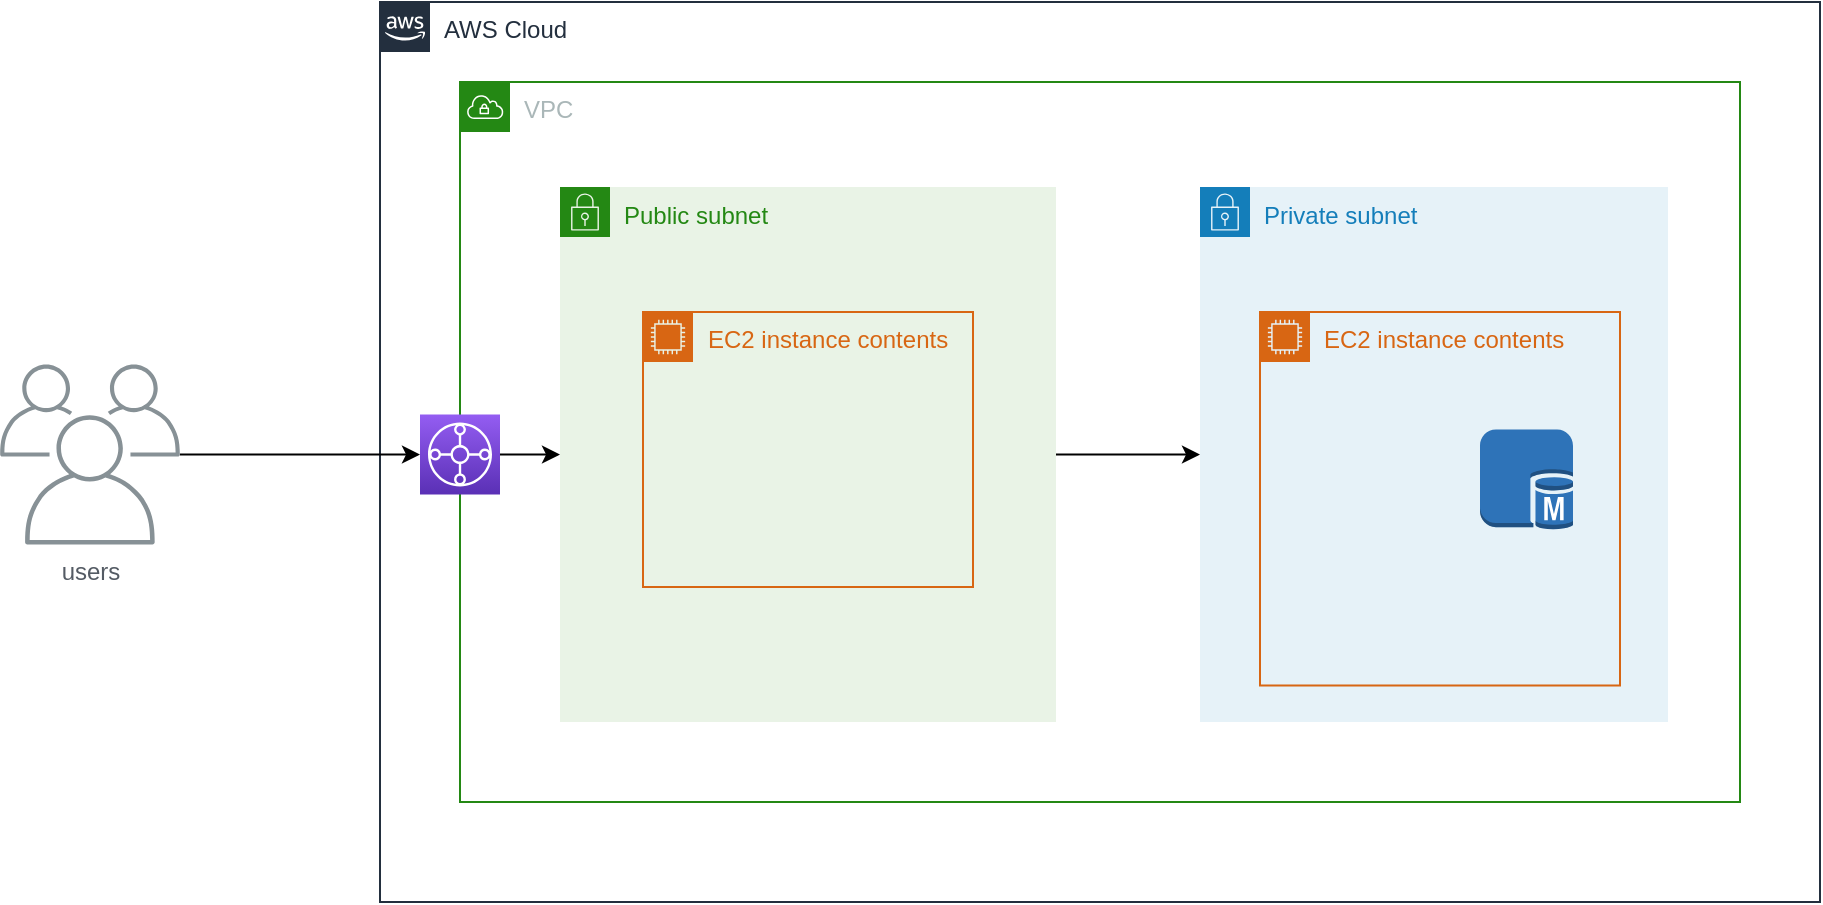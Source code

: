 <mxfile version="20.2.2" type="device"><diagram id="sI6MvZsY1Wg2Gy0ZSc-1" name="Page-1"><mxGraphModel dx="2082" dy="568" grid="1" gridSize="10" guides="1" tooltips="1" connect="1" arrows="1" fold="1" page="1" pageScale="1" pageWidth="827" pageHeight="1169" math="0" shadow="0"><root><mxCell id="0"/><mxCell id="1" parent="0"/><mxCell id="KwUtUzA5wU4E81n1U9-T-1" value="AWS Cloud" style="points=[[0,0],[0.25,0],[0.5,0],[0.75,0],[1,0],[1,0.25],[1,0.5],[1,0.75],[1,1],[0.75,1],[0.5,1],[0.25,1],[0,1],[0,0.75],[0,0.5],[0,0.25]];outlineConnect=0;gradientColor=none;html=1;whiteSpace=wrap;fontSize=12;fontStyle=0;container=1;pointerEvents=0;collapsible=0;recursiveResize=0;shape=mxgraph.aws4.group;grIcon=mxgraph.aws4.group_aws_cloud_alt;strokeColor=#232F3E;fillColor=none;verticalAlign=top;align=left;spacingLeft=30;fontColor=#232F3E;dashed=0;" vertex="1" parent="1"><mxGeometry x="40" y="40" width="720" height="450" as="geometry"/></mxCell><mxCell id="KwUtUzA5wU4E81n1U9-T-2" value="VPC" style="points=[[0,0],[0.25,0],[0.5,0],[0.75,0],[1,0],[1,0.25],[1,0.5],[1,0.75],[1,1],[0.75,1],[0.5,1],[0.25,1],[0,1],[0,0.75],[0,0.5],[0,0.25]];outlineConnect=0;gradientColor=none;html=1;whiteSpace=wrap;fontSize=12;fontStyle=0;container=1;pointerEvents=0;collapsible=0;recursiveResize=0;shape=mxgraph.aws4.group;grIcon=mxgraph.aws4.group_vpc;strokeColor=#248814;fillColor=none;verticalAlign=top;align=left;spacingLeft=30;fontColor=#AAB7B8;dashed=0;" vertex="1" parent="KwUtUzA5wU4E81n1U9-T-1"><mxGeometry x="40" y="40" width="640" height="360" as="geometry"/></mxCell><mxCell id="KwUtUzA5wU4E81n1U9-T-3" value="Private subnet" style="points=[[0,0],[0.25,0],[0.5,0],[0.75,0],[1,0],[1,0.25],[1,0.5],[1,0.75],[1,1],[0.75,1],[0.5,1],[0.25,1],[0,1],[0,0.75],[0,0.5],[0,0.25]];outlineConnect=0;gradientColor=none;html=1;whiteSpace=wrap;fontSize=12;fontStyle=0;container=1;pointerEvents=0;collapsible=0;recursiveResize=0;shape=mxgraph.aws4.group;grIcon=mxgraph.aws4.group_security_group;grStroke=0;strokeColor=#147EBA;fillColor=#E6F2F8;verticalAlign=top;align=left;spacingLeft=30;fontColor=#147EBA;dashed=0;" vertex="1" parent="KwUtUzA5wU4E81n1U9-T-2"><mxGeometry x="370" y="52.5" width="234" height="267.5" as="geometry"/></mxCell><mxCell id="KwUtUzA5wU4E81n1U9-T-15" value="EC2 instance contents" style="points=[[0,0],[0.25,0],[0.5,0],[0.75,0],[1,0],[1,0.25],[1,0.5],[1,0.75],[1,1],[0.75,1],[0.5,1],[0.25,1],[0,1],[0,0.75],[0,0.5],[0,0.25]];outlineConnect=0;gradientColor=none;html=1;whiteSpace=wrap;fontSize=12;fontStyle=0;container=1;pointerEvents=0;collapsible=0;recursiveResize=0;shape=mxgraph.aws4.group;grIcon=mxgraph.aws4.group_ec2_instance_contents;strokeColor=#D86613;fillColor=none;verticalAlign=top;align=left;spacingLeft=30;fontColor=#D86613;dashed=0;" vertex="1" parent="KwUtUzA5wU4E81n1U9-T-3"><mxGeometry x="30" y="62.5" width="180" height="186.75" as="geometry"/></mxCell><mxCell id="KwUtUzA5wU4E81n1U9-T-18" value="" style="shape=image;html=1;verticalAlign=top;verticalLabelPosition=bottom;labelBackgroundColor=#ffffff;imageAspect=0;aspect=fixed;image=https://cdn0.iconfinder.com/data/icons/social-media-2104/24/social_media_social_media_logo_docker-128.png" vertex="1" parent="KwUtUzA5wU4E81n1U9-T-15"><mxGeometry x="20" y="51" width="65.5" height="65.5" as="geometry"/></mxCell><mxCell id="KwUtUzA5wU4E81n1U9-T-20" value="" style="outlineConnect=0;dashed=0;verticalLabelPosition=bottom;verticalAlign=top;align=center;html=1;shape=mxgraph.aws3.sql_master;fillColor=#2E73B8;gradientColor=none;" vertex="1" parent="KwUtUzA5wU4E81n1U9-T-15"><mxGeometry x="110" y="58.75" width="46.51" height="50" as="geometry"/></mxCell><mxCell id="KwUtUzA5wU4E81n1U9-T-21" value="" style="shape=image;html=1;verticalAlign=top;verticalLabelPosition=bottom;labelBackgroundColor=#ffffff;imageAspect=0;aspect=fixed;image=https://cdn4.iconfinder.com/data/icons/file-extension-names-vol-5-1/512/50-128.png" vertex="1" parent="KwUtUzA5wU4E81n1U9-T-15"><mxGeometry x="59.38" y="108.75" width="61.25" height="61.25" as="geometry"/></mxCell><mxCell id="KwUtUzA5wU4E81n1U9-T-14" style="edgeStyle=orthogonalEdgeStyle;rounded=0;orthogonalLoop=1;jettySize=auto;html=1;" edge="1" parent="KwUtUzA5wU4E81n1U9-T-2" source="KwUtUzA5wU4E81n1U9-T-5" target="KwUtUzA5wU4E81n1U9-T-3"><mxGeometry relative="1" as="geometry"/></mxCell><mxCell id="KwUtUzA5wU4E81n1U9-T-5" value="Public subnet" style="points=[[0,0],[0.25,0],[0.5,0],[0.75,0],[1,0],[1,0.25],[1,0.5],[1,0.75],[1,1],[0.75,1],[0.5,1],[0.25,1],[0,1],[0,0.75],[0,0.5],[0,0.25]];outlineConnect=0;gradientColor=none;html=1;whiteSpace=wrap;fontSize=12;fontStyle=0;container=1;pointerEvents=0;collapsible=0;recursiveResize=0;shape=mxgraph.aws4.group;grIcon=mxgraph.aws4.group_security_group;grStroke=0;strokeColor=#248814;fillColor=#E9F3E6;verticalAlign=top;align=left;spacingLeft=30;fontColor=#248814;dashed=0;" vertex="1" parent="KwUtUzA5wU4E81n1U9-T-2"><mxGeometry x="50" y="52.5" width="248" height="267.5" as="geometry"/></mxCell><mxCell id="KwUtUzA5wU4E81n1U9-T-6" value="EC2 instance contents" style="points=[[0,0],[0.25,0],[0.5,0],[0.75,0],[1,0],[1,0.25],[1,0.5],[1,0.75],[1,1],[0.75,1],[0.5,1],[0.25,1],[0,1],[0,0.75],[0,0.5],[0,0.25]];outlineConnect=0;gradientColor=none;html=1;whiteSpace=wrap;fontSize=12;fontStyle=0;container=1;pointerEvents=0;collapsible=0;recursiveResize=0;shape=mxgraph.aws4.group;grIcon=mxgraph.aws4.group_ec2_instance_contents;strokeColor=#D86613;fillColor=none;verticalAlign=top;align=left;spacingLeft=30;fontColor=#D86613;dashed=0;" vertex="1" parent="KwUtUzA5wU4E81n1U9-T-5"><mxGeometry x="41.5" y="62.5" width="165" height="137.5" as="geometry"/></mxCell><mxCell id="KwUtUzA5wU4E81n1U9-T-9" value="" style="shape=image;html=1;verticalAlign=top;verticalLabelPosition=bottom;labelBackgroundColor=#ffffff;imageAspect=0;aspect=fixed;image=https://cdn0.iconfinder.com/data/icons/social-media-2104/24/social_media_social_media_logo_docker-128.png" vertex="1" parent="KwUtUzA5wU4E81n1U9-T-6"><mxGeometry x="15" y="54.75" width="65.5" height="65.5" as="geometry"/></mxCell><mxCell id="KwUtUzA5wU4E81n1U9-T-17" value="" style="shape=image;html=1;verticalAlign=top;verticalLabelPosition=bottom;labelBackgroundColor=#ffffff;imageAspect=0;aspect=fixed;image=https://cdn2.iconfinder.com/data/icons/boxicons-logos/24/bxl-spring-boot-128.png" vertex="1" parent="KwUtUzA5wU4E81n1U9-T-6"><mxGeometry x="95" y="60" width="55" height="55" as="geometry"/></mxCell><mxCell id="KwUtUzA5wU4E81n1U9-T-8" value="" style="sketch=0;points=[[0,0,0],[0.25,0,0],[0.5,0,0],[0.75,0,0],[1,0,0],[0,1,0],[0.25,1,0],[0.5,1,0],[0.75,1,0],[1,1,0],[0,0.25,0],[0,0.5,0],[0,0.75,0],[1,0.25,0],[1,0.5,0],[1,0.75,0]];outlineConnect=0;fontColor=#232F3E;gradientColor=#945DF2;gradientDirection=north;fillColor=#5A30B5;strokeColor=#ffffff;dashed=0;verticalLabelPosition=bottom;verticalAlign=top;align=center;html=1;fontSize=12;fontStyle=0;aspect=fixed;shape=mxgraph.aws4.resourceIcon;resIcon=mxgraph.aws4.transit_gateway;" vertex="1" parent="KwUtUzA5wU4E81n1U9-T-2"><mxGeometry x="-20" y="166.25" width="40" height="40" as="geometry"/></mxCell><mxCell id="KwUtUzA5wU4E81n1U9-T-13" style="edgeStyle=orthogonalEdgeStyle;rounded=0;orthogonalLoop=1;jettySize=auto;html=1;entryX=0;entryY=0.5;entryDx=0;entryDy=0;" edge="1" parent="KwUtUzA5wU4E81n1U9-T-2" source="KwUtUzA5wU4E81n1U9-T-8" target="KwUtUzA5wU4E81n1U9-T-5"><mxGeometry relative="1" as="geometry"/></mxCell><mxCell id="KwUtUzA5wU4E81n1U9-T-12" style="edgeStyle=orthogonalEdgeStyle;rounded=0;orthogonalLoop=1;jettySize=auto;html=1;entryX=0;entryY=0.5;entryDx=0;entryDy=0;entryPerimeter=0;" edge="1" parent="1" source="KwUtUzA5wU4E81n1U9-T-11" target="KwUtUzA5wU4E81n1U9-T-8"><mxGeometry relative="1" as="geometry"/></mxCell><mxCell id="KwUtUzA5wU4E81n1U9-T-11" value="users" style="sketch=0;outlineConnect=0;gradientColor=none;fontColor=#545B64;strokeColor=none;fillColor=#879196;dashed=0;verticalLabelPosition=bottom;verticalAlign=top;align=center;html=1;fontSize=12;fontStyle=0;aspect=fixed;shape=mxgraph.aws4.illustration_users;pointerEvents=1" vertex="1" parent="1"><mxGeometry x="-150" y="221.25" width="90" height="90" as="geometry"/></mxCell></root></mxGraphModel></diagram></mxfile>